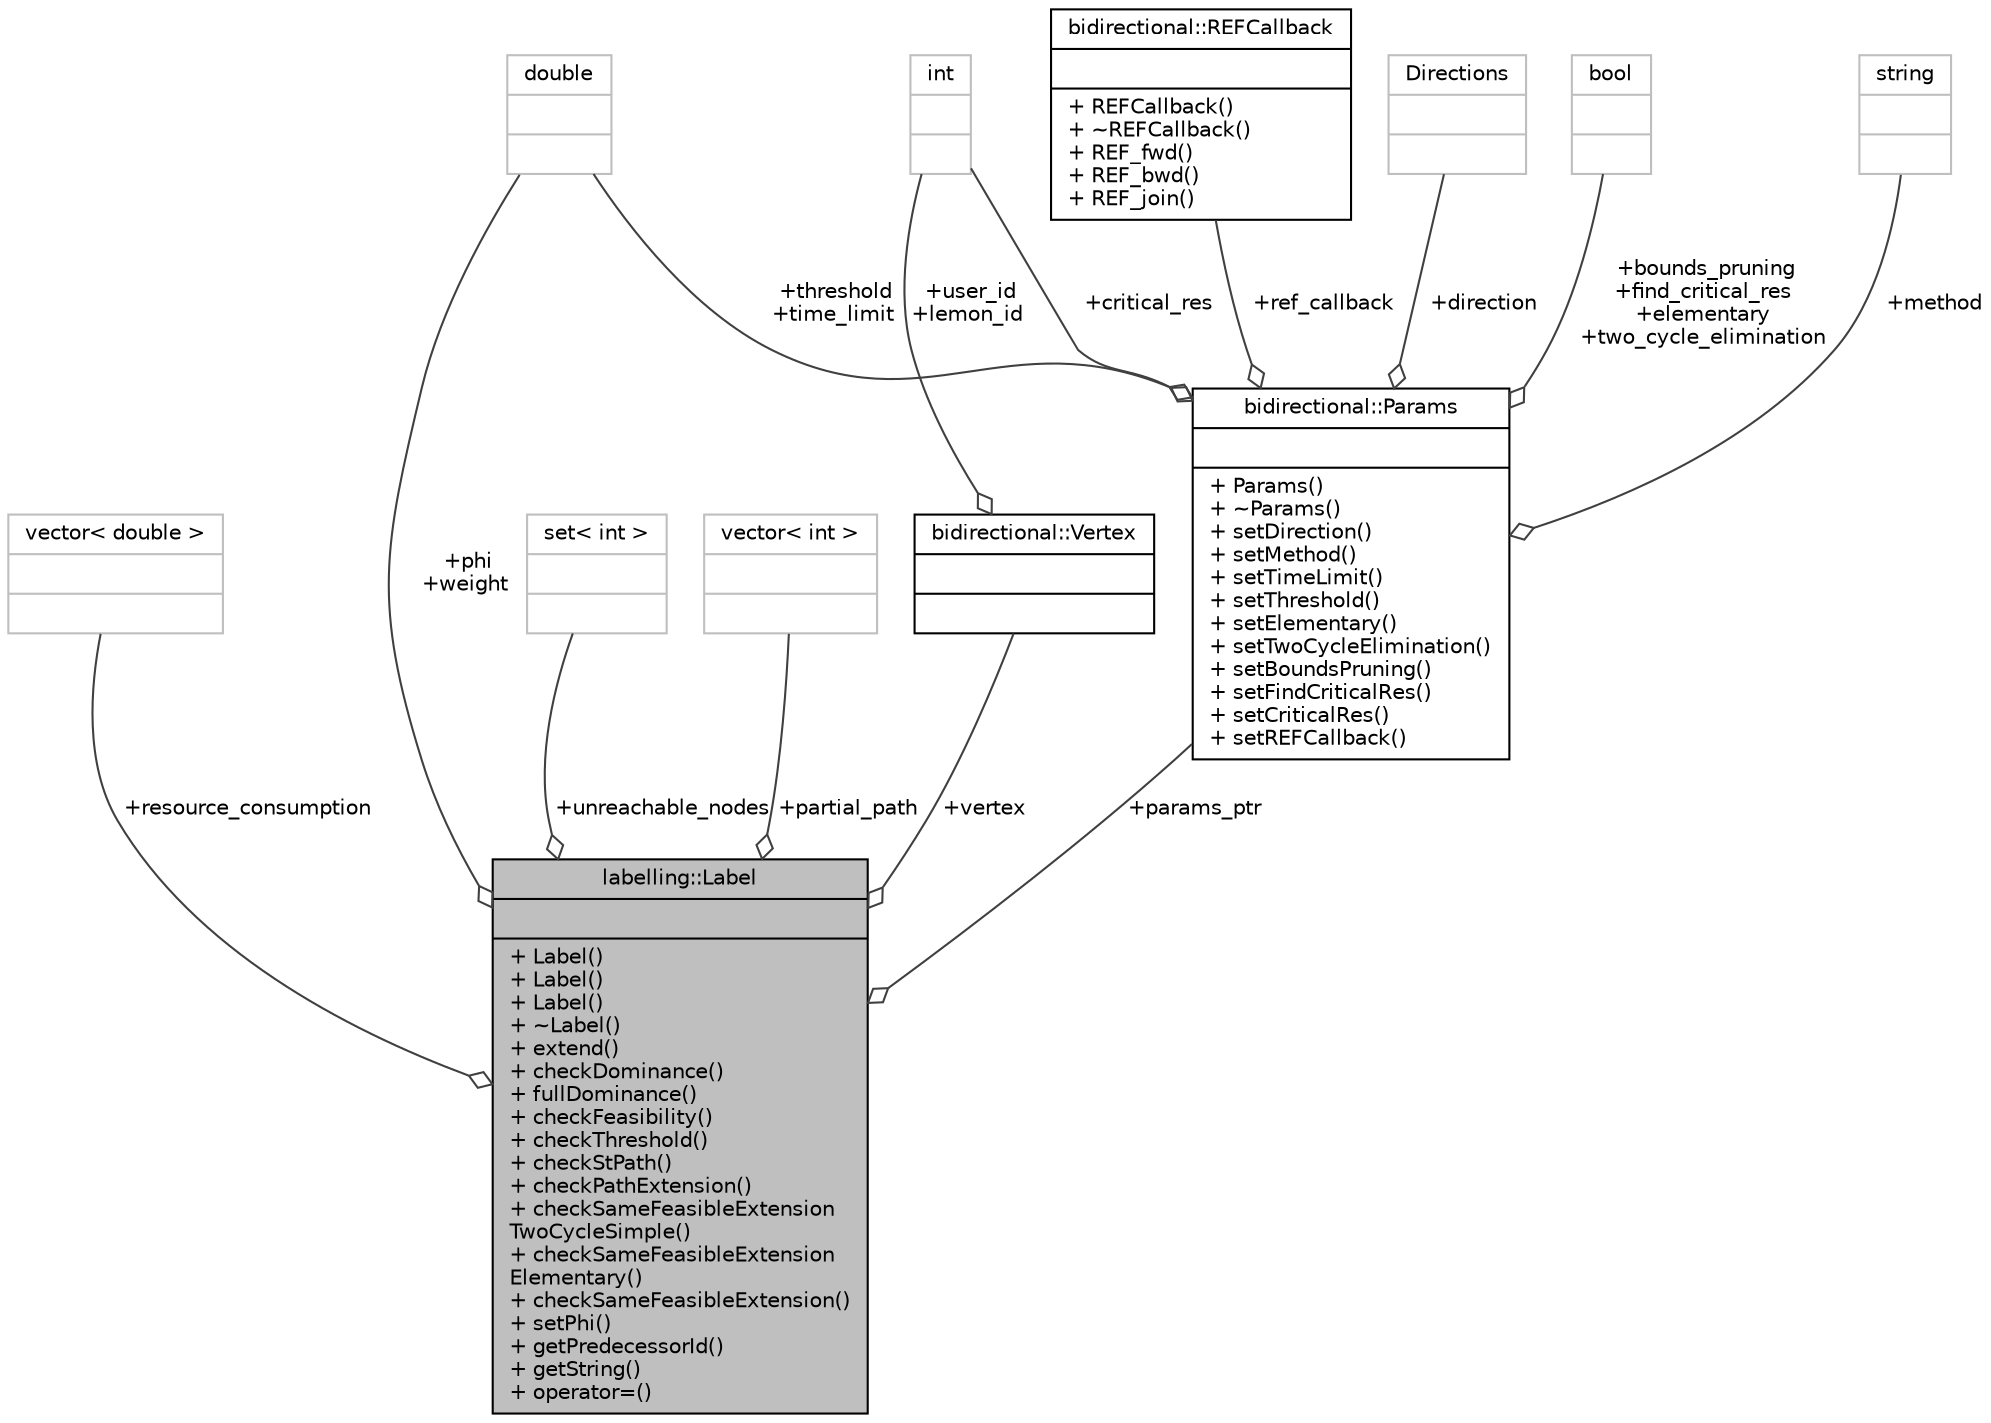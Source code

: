 digraph "labelling::Label"
{
  bgcolor="transparent";
  edge [fontname="Helvetica",fontsize="10",labelfontname="Helvetica",labelfontsize="10"];
  node [fontname="Helvetica",fontsize="10",shape=record];
  Node1 [label="{labelling::Label\n||+ Label()\l+ Label()\l+ Label()\l+ ~Label()\l+ extend()\l+ checkDominance()\l+ fullDominance()\l+ checkFeasibility()\l+ checkThreshold()\l+ checkStPath()\l+ checkPathExtension()\l+ checkSameFeasibleExtension\lTwoCycleSimple()\l+ checkSameFeasibleExtension\lElementary()\l+ checkSameFeasibleExtension()\l+ setPhi()\l+ getPredecessorId()\l+ getString()\l+ operator=()\l}",height=0.2,width=0.4,color="black", fillcolor="grey75", style="filled", fontcolor="black"];
  Node2 -> Node1 [color="grey25",fontsize="10",style="solid",label=" +resource_consumption" ,arrowhead="odiamond",fontname="Helvetica"];
  Node2 [label="{vector\< double \>\n||}",height=0.2,width=0.4,color="grey75"];
  Node3 -> Node1 [color="grey25",fontsize="10",style="solid",label=" +phi\n+weight" ,arrowhead="odiamond",fontname="Helvetica"];
  Node3 [label="{double\n||}",height=0.2,width=0.4,color="grey75"];
  Node4 -> Node1 [color="grey25",fontsize="10",style="solid",label=" +unreachable_nodes" ,arrowhead="odiamond",fontname="Helvetica"];
  Node4 [label="{set\< int \>\n||}",height=0.2,width=0.4,color="grey75"];
  Node5 -> Node1 [color="grey25",fontsize="10",style="solid",label=" +partial_path" ,arrowhead="odiamond",fontname="Helvetica"];
  Node5 [label="{vector\< int \>\n||}",height=0.2,width=0.4,color="grey75"];
  Node6 -> Node1 [color="grey25",fontsize="10",style="solid",label=" +vertex" ,arrowhead="odiamond",fontname="Helvetica"];
  Node6 [label="{bidirectional::Vertex\n||}",height=0.2,width=0.4,color="black",URL="$structbidirectional_1_1Vertex.html"];
  Node7 -> Node6 [color="grey25",fontsize="10",style="solid",label=" +user_id\n+lemon_id" ,arrowhead="odiamond",fontname="Helvetica"];
  Node7 [label="{int\n||}",height=0.2,width=0.4,color="grey75"];
  Node8 -> Node1 [color="grey25",fontsize="10",style="solid",label=" +params_ptr" ,arrowhead="odiamond",fontname="Helvetica"];
  Node8 [label="{bidirectional::Params\n||+ Params()\l+ ~Params()\l+ setDirection()\l+ setMethod()\l+ setTimeLimit()\l+ setThreshold()\l+ setElementary()\l+ setTwoCycleElimination()\l+ setBoundsPruning()\l+ setFindCriticalRes()\l+ setCriticalRes()\l+ setREFCallback()\l}",height=0.2,width=0.4,color="black",URL="$classbidirectional_1_1Params.html"];
  Node3 -> Node8 [color="grey25",fontsize="10",style="solid",label=" +threshold\n+time_limit" ,arrowhead="odiamond",fontname="Helvetica"];
  Node9 -> Node8 [color="grey25",fontsize="10",style="solid",label=" +ref_callback" ,arrowhead="odiamond",fontname="Helvetica"];
  Node9 [label="{bidirectional::REFCallback\n||+ REFCallback()\l+ ~REFCallback()\l+ REF_fwd()\l+ REF_bwd()\l+ REF_join()\l}",height=0.2,width=0.4,color="black",URL="$classbidirectional_1_1REFCallback.html"];
  Node10 -> Node8 [color="grey25",fontsize="10",style="solid",label=" +direction" ,arrowhead="odiamond",fontname="Helvetica"];
  Node10 [label="{Directions\n||}",height=0.2,width=0.4,color="grey75"];
  Node7 -> Node8 [color="grey25",fontsize="10",style="solid",label=" +critical_res" ,arrowhead="odiamond",fontname="Helvetica"];
  Node11 -> Node8 [color="grey25",fontsize="10",style="solid",label=" +bounds_pruning\n+find_critical_res\n+elementary\n+two_cycle_elimination" ,arrowhead="odiamond",fontname="Helvetica"];
  Node11 [label="{bool\n||}",height=0.2,width=0.4,color="grey75"];
  Node12 -> Node8 [color="grey25",fontsize="10",style="solid",label=" +method" ,arrowhead="odiamond",fontname="Helvetica"];
  Node12 [label="{string\n||}",height=0.2,width=0.4,color="grey75"];
}
